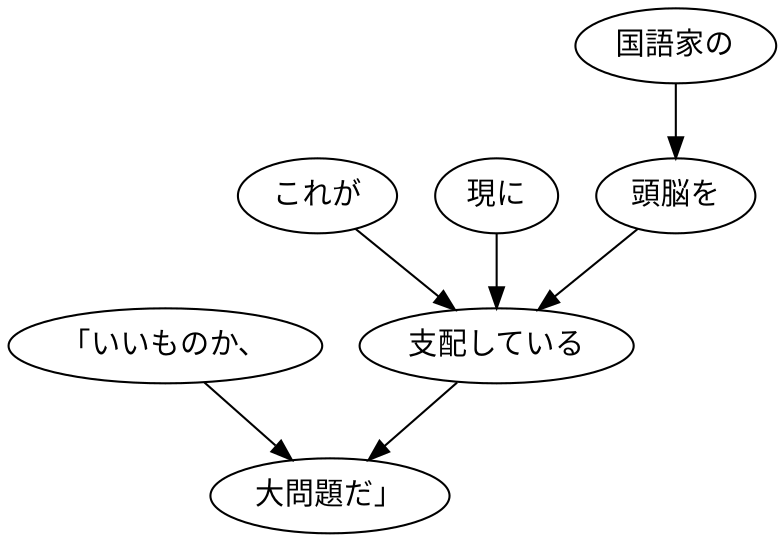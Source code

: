 digraph graph4604 {
	node0 [label="「いいものか、"];
	node1 [label="これが"];
	node2 [label="現に"];
	node3 [label="国語家の"];
	node4 [label="頭脳を"];
	node5 [label="支配している"];
	node6 [label="大問題だ」"];
	node0 -> node6;
	node1 -> node5;
	node2 -> node5;
	node3 -> node4;
	node4 -> node5;
	node5 -> node6;
}
